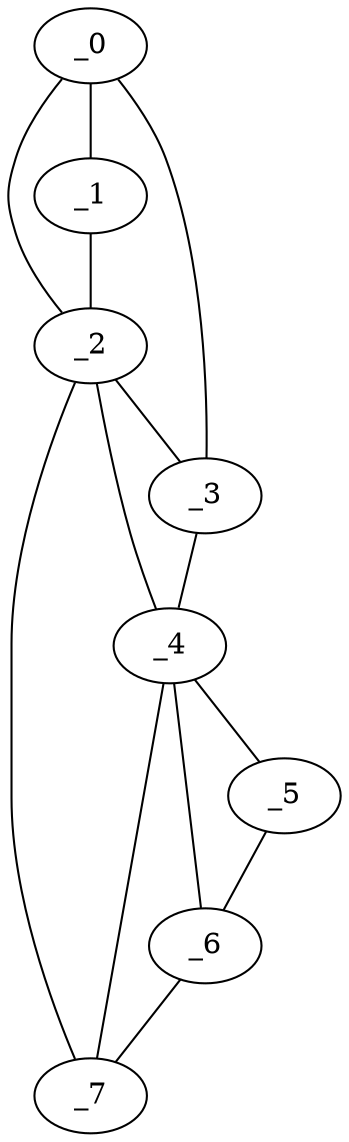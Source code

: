 graph "obj18__240.gxl" {
	_0	 [x=13,
		y=22];
	_1	 [x=14,
		y=17];
	_0 -- _1	 [valence=1];
	_2	 [x=64,
		y=15];
	_0 -- _2	 [valence=1];
	_3	 [x=90,
		y=36];
	_0 -- _3	 [valence=1];
	_1 -- _2	 [valence=1];
	_2 -- _3	 [valence=2];
	_4	 [x=106,
		y=32];
	_2 -- _4	 [valence=2];
	_7	 [x=117,
		y=20];
	_2 -- _7	 [valence=1];
	_3 -- _4	 [valence=1];
	_5	 [x=114,
		y=29];
	_4 -- _5	 [valence=1];
	_6	 [x=116,
		y=24];
	_4 -- _6	 [valence=2];
	_4 -- _7	 [valence=1];
	_5 -- _6	 [valence=1];
	_6 -- _7	 [valence=1];
}
